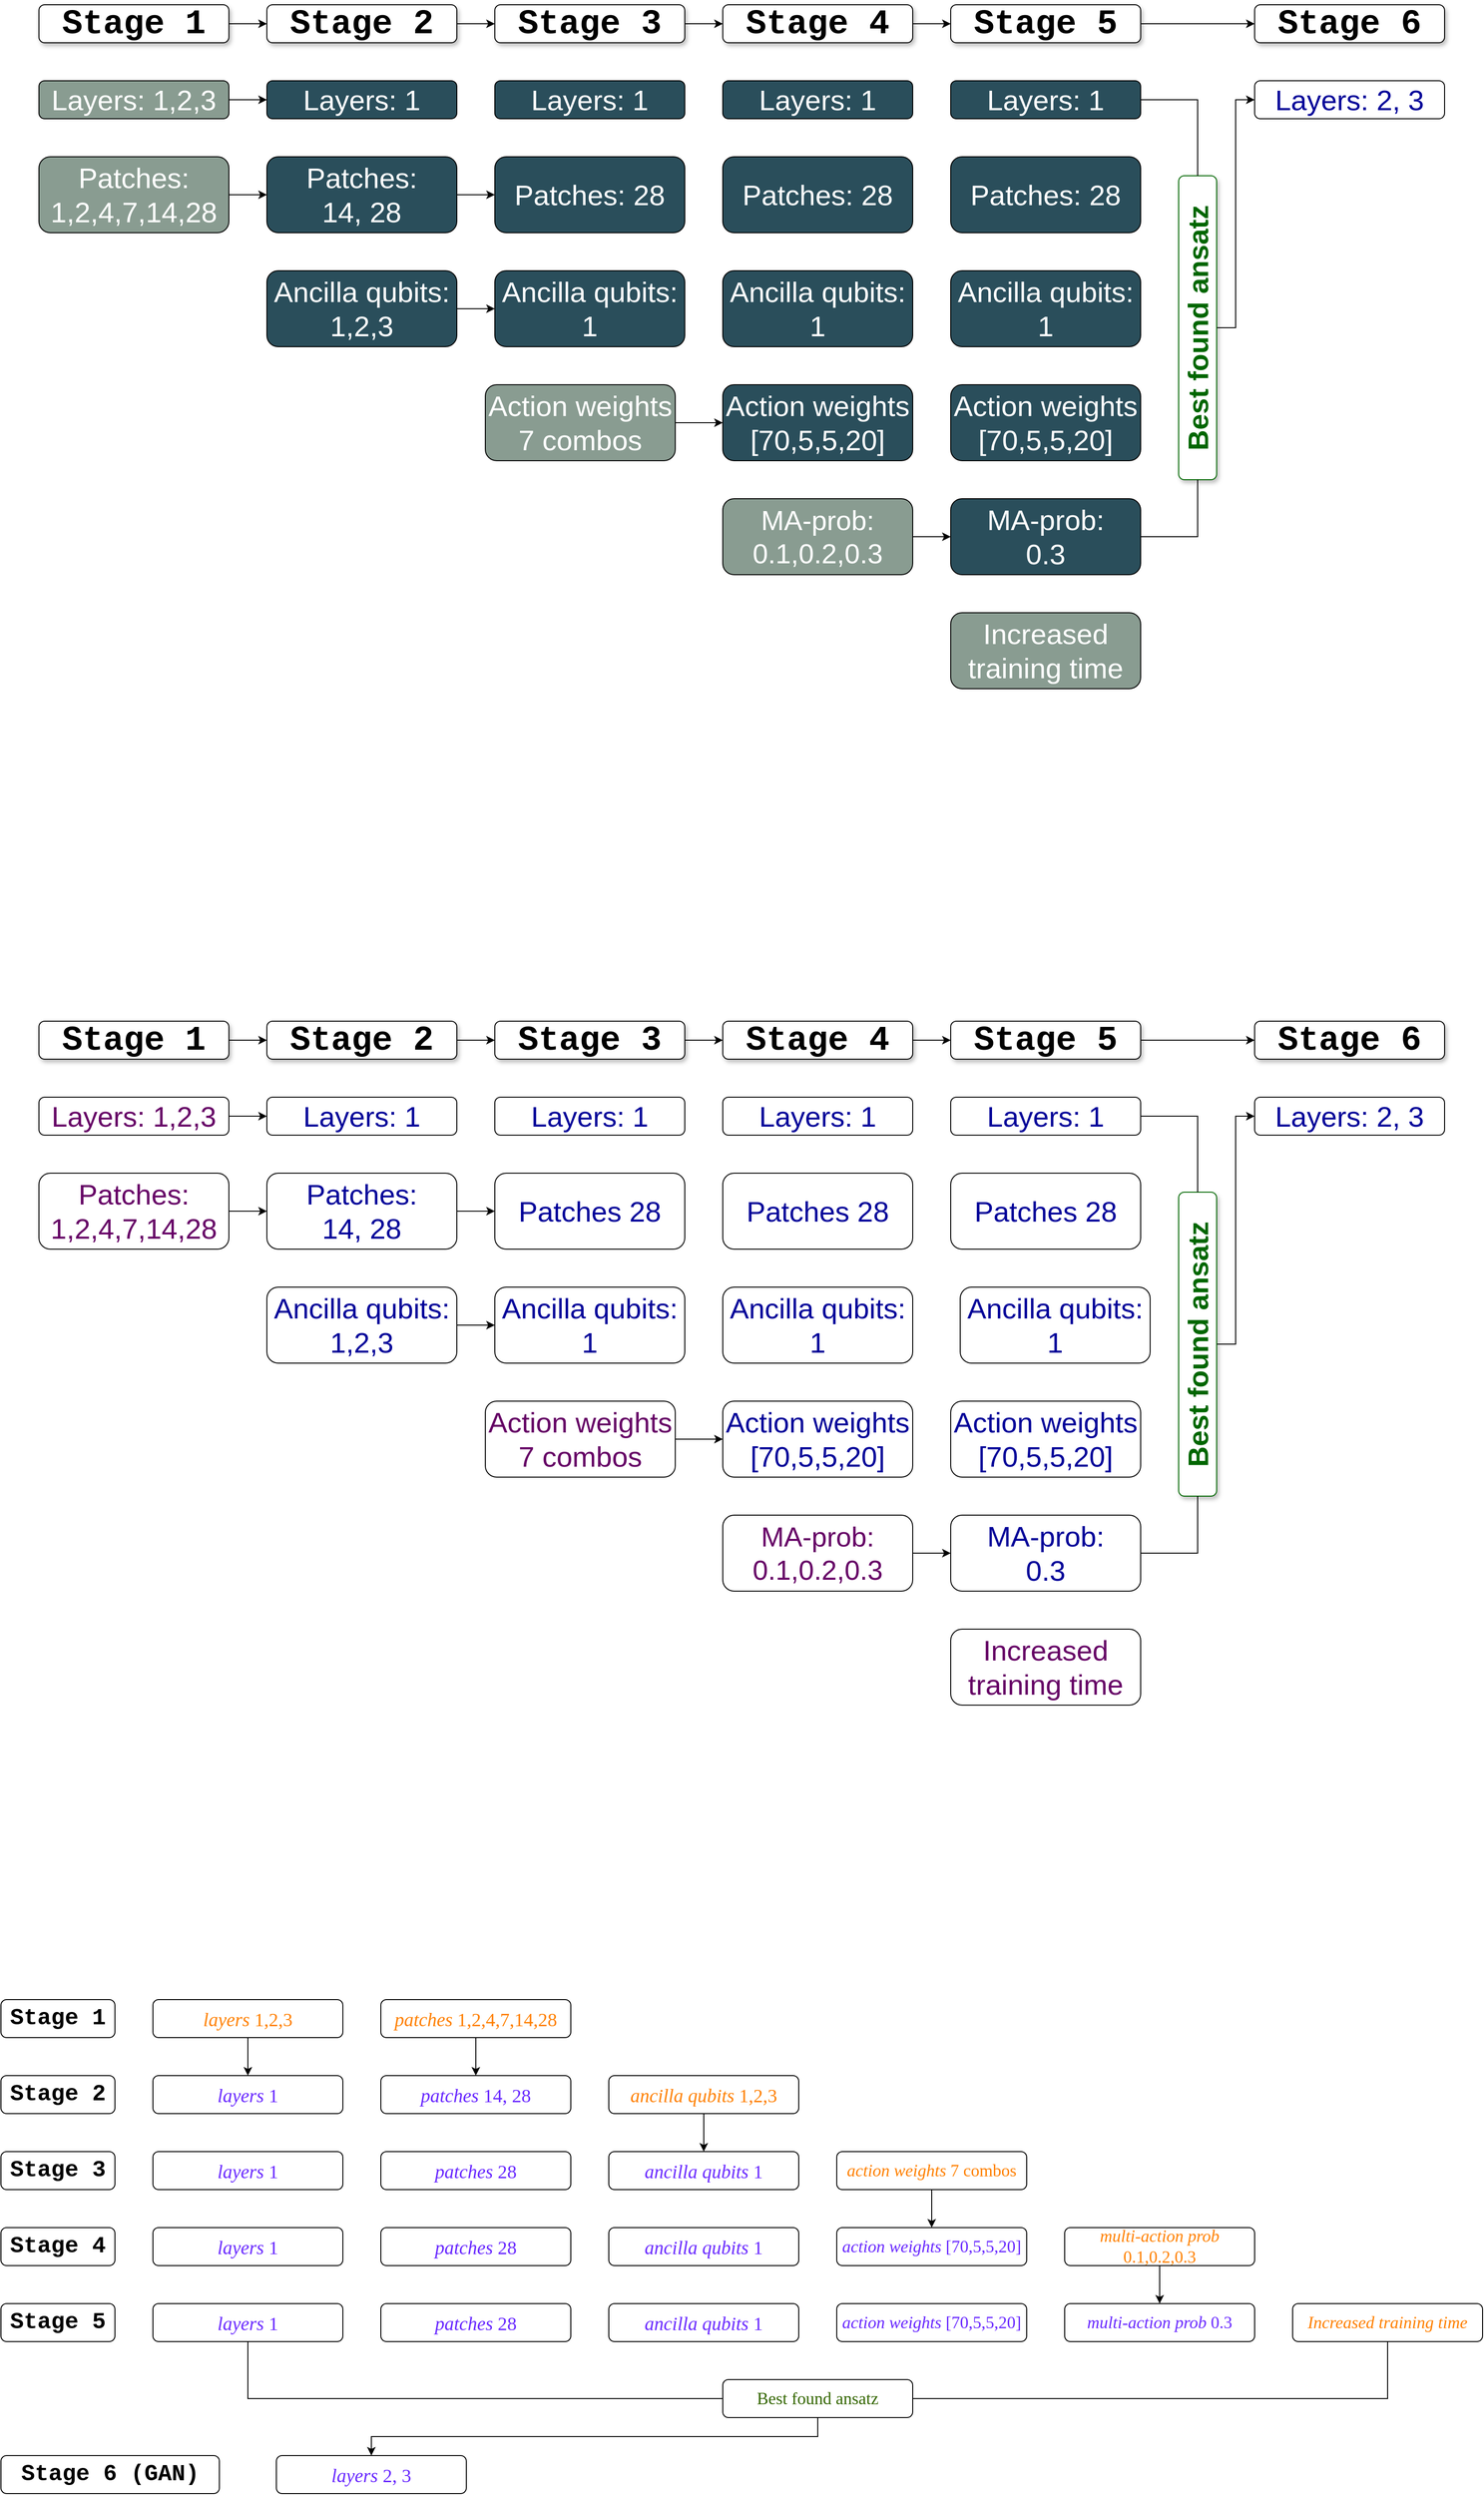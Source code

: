 <mxfile version="24.4.6" type="github">
  <diagram id="C5RBs43oDa-KdzZeNtuy" name="Page-1">
    <mxGraphModel dx="1837" dy="945" grid="1" gridSize="10" guides="1" tooltips="1" connect="1" arrows="1" fold="1" page="1" pageScale="1" pageWidth="827" pageHeight="1169" math="0" shadow="0">
      <root>
        <mxCell id="WIyWlLk6GJQsqaUBKTNV-0" />
        <mxCell id="WIyWlLk6GJQsqaUBKTNV-1" parent="WIyWlLk6GJQsqaUBKTNV-0" />
        <mxCell id="kYZKPBc_Z_518Uw8DQaM-0" style="edgeStyle=orthogonalEdgeStyle;rounded=0;orthogonalLoop=1;jettySize=auto;html=1;exitX=1;exitY=0.5;exitDx=0;exitDy=0;entryX=0;entryY=0.5;entryDx=0;entryDy=0;" edge="1" parent="WIyWlLk6GJQsqaUBKTNV-1" source="HijYN62Fm5v3ZXcLR0Zq-0" target="HijYN62Fm5v3ZXcLR0Zq-121">
          <mxGeometry relative="1" as="geometry" />
        </mxCell>
        <mxCell id="HijYN62Fm5v3ZXcLR0Zq-0" value="&lt;font face=&quot;Courier New&quot; style=&quot;font-size: 36px;&quot;&gt;&lt;b&gt;Stage 1&lt;/b&gt;&lt;/font&gt;" style="rounded=1;whiteSpace=wrap;html=1;shadow=1;strokeColor=default;" parent="WIyWlLk6GJQsqaUBKTNV-1" vertex="1">
          <mxGeometry x="50" y="1120" width="200" height="40" as="geometry" />
        </mxCell>
        <mxCell id="HijYN62Fm5v3ZXcLR0Zq-35" style="edgeStyle=orthogonalEdgeStyle;rounded=0;orthogonalLoop=1;jettySize=auto;html=1;entryX=0;entryY=0.5;entryDx=0;entryDy=0;" parent="WIyWlLk6GJQsqaUBKTNV-1" source="HijYN62Fm5v3ZXcLR0Zq-2" target="HijYN62Fm5v3ZXcLR0Zq-9" edge="1">
          <mxGeometry relative="1" as="geometry" />
        </mxCell>
        <mxCell id="HijYN62Fm5v3ZXcLR0Zq-2" value="&lt;font face=&quot;Helvetica&quot; color=&quot;#660066&quot; style=&quot;font-size: 30px;&quot;&gt;Layers: 1,2,3&lt;/font&gt;" style="rounded=1;whiteSpace=wrap;html=1;strokeColor=#000000;fillColor=none;shadow=0;" parent="WIyWlLk6GJQsqaUBKTNV-1" vertex="1">
          <mxGeometry x="50" y="1200" width="200" height="40" as="geometry" />
        </mxCell>
        <mxCell id="HijYN62Fm5v3ZXcLR0Zq-36" style="edgeStyle=orthogonalEdgeStyle;rounded=0;orthogonalLoop=1;jettySize=auto;html=1;entryX=0;entryY=0.5;entryDx=0;entryDy=0;" parent="WIyWlLk6GJQsqaUBKTNV-1" source="HijYN62Fm5v3ZXcLR0Zq-7" target="HijYN62Fm5v3ZXcLR0Zq-10" edge="1">
          <mxGeometry relative="1" as="geometry" />
        </mxCell>
        <mxCell id="HijYN62Fm5v3ZXcLR0Zq-7" value="&lt;font face=&quot;Helvetica&quot; color=&quot;#660066&quot; style=&quot;font-size: 30px;&quot;&gt;Patches: 1,2,4,7,14,28&lt;/font&gt;" style="rounded=1;whiteSpace=wrap;html=1;strokeColor=#000000;fillColor=none;shadow=0;" parent="WIyWlLk6GJQsqaUBKTNV-1" vertex="1">
          <mxGeometry x="50" y="1280" width="200" height="80" as="geometry" />
        </mxCell>
        <mxCell id="HijYN62Fm5v3ZXcLR0Zq-9" value="&lt;font face=&quot;Helvetica&quot; color=&quot;#000099&quot; style=&quot;font-size: 30px;&quot;&gt;Layers: 1&lt;/font&gt;" style="rounded=1;whiteSpace=wrap;html=1;strokeColor=#000000;fillColor=none;shadow=0;" parent="WIyWlLk6GJQsqaUBKTNV-1" vertex="1">
          <mxGeometry x="290" y="1200" width="200" height="40" as="geometry" />
        </mxCell>
        <mxCell id="HijYN62Fm5v3ZXcLR0Zq-131" style="edgeStyle=orthogonalEdgeStyle;rounded=0;orthogonalLoop=1;jettySize=auto;html=1;entryX=0;entryY=0.5;entryDx=0;entryDy=0;" parent="WIyWlLk6GJQsqaUBKTNV-1" source="HijYN62Fm5v3ZXcLR0Zq-10" target="HijYN62Fm5v3ZXcLR0Zq-128" edge="1">
          <mxGeometry relative="1" as="geometry" />
        </mxCell>
        <mxCell id="HijYN62Fm5v3ZXcLR0Zq-10" value="&lt;font face=&quot;Helvetica&quot; color=&quot;#000099&quot; style=&quot;font-size: 30px;&quot;&gt;Patches:&lt;br&gt;14, 28&lt;/font&gt;" style="rounded=1;whiteSpace=wrap;html=1;strokeColor=#000000;fillColor=none;shadow=0;" parent="WIyWlLk6GJQsqaUBKTNV-1" vertex="1">
          <mxGeometry x="290" y="1280" width="200" height="80" as="geometry" />
        </mxCell>
        <mxCell id="HijYN62Fm5v3ZXcLR0Zq-13" value="&lt;span style=&quot;color: rgb(0, 0, 153); font-size: 30px;&quot;&gt;Layers: 1&lt;/span&gt;" style="rounded=1;whiteSpace=wrap;html=1;strokeColor=#000000;fillColor=none;shadow=0;" parent="WIyWlLk6GJQsqaUBKTNV-1" vertex="1">
          <mxGeometry x="530" y="1200" width="200" height="40" as="geometry" />
        </mxCell>
        <mxCell id="HijYN62Fm5v3ZXcLR0Zq-132" value="" style="edgeStyle=orthogonalEdgeStyle;rounded=0;orthogonalLoop=1;jettySize=auto;html=1;" parent="WIyWlLk6GJQsqaUBKTNV-1" source="HijYN62Fm5v3ZXcLR0Zq-23" target="HijYN62Fm5v3ZXcLR0Zq-25" edge="1">
          <mxGeometry relative="1" as="geometry" />
        </mxCell>
        <mxCell id="HijYN62Fm5v3ZXcLR0Zq-23" value="&lt;font face=&quot;Helvetica&quot; color=&quot;#000099&quot; style=&quot;font-size: 30px;&quot;&gt;Ancilla&amp;nbsp;qubits: 1,2,3&lt;/font&gt;" style="rounded=1;whiteSpace=wrap;html=1;strokeColor=#000000;fillColor=none;shadow=0;" parent="WIyWlLk6GJQsqaUBKTNV-1" vertex="1">
          <mxGeometry x="290" y="1400" width="200" height="80" as="geometry" />
        </mxCell>
        <mxCell id="HijYN62Fm5v3ZXcLR0Zq-25" value="&lt;span style=&quot;color: rgb(0, 0, 153); font-size: 30px;&quot;&gt;Ancilla&lt;/span&gt;&lt;span style=&quot;color: rgb(0, 0, 153); font-size: 30px;&quot;&gt;&amp;nbsp;&lt;/span&gt;&lt;span style=&quot;color: rgb(0, 0, 153); font-size: 30px;&quot;&gt;qubits:&lt;br&gt;&lt;/span&gt;&lt;span style=&quot;color: rgb(0, 0, 153); font-size: 30px;&quot;&gt;1&lt;/span&gt;" style="rounded=1;whiteSpace=wrap;html=1;strokeColor=#000000;fillColor=none;shadow=0;" parent="WIyWlLk6GJQsqaUBKTNV-1" vertex="1">
          <mxGeometry x="530" y="1400" width="200" height="80" as="geometry" />
        </mxCell>
        <mxCell id="HijYN62Fm5v3ZXcLR0Zq-39" style="edgeStyle=orthogonalEdgeStyle;rounded=0;orthogonalLoop=1;jettySize=auto;html=1;exitX=1;exitY=0.5;exitDx=0;exitDy=0;entryX=0;entryY=0.5;entryDx=0;entryDy=0;" parent="WIyWlLk6GJQsqaUBKTNV-1" source="HijYN62Fm5v3ZXcLR0Zq-28" target="HijYN62Fm5v3ZXcLR0Zq-29" edge="1">
          <mxGeometry relative="1" as="geometry" />
        </mxCell>
        <mxCell id="HijYN62Fm5v3ZXcLR0Zq-28" value="&lt;font color=&quot;#660066&quot; style=&quot;font-size: 30px;&quot;&gt;Action weights 7 combos&lt;/font&gt;" style="rounded=1;whiteSpace=wrap;html=1;strokeColor=#000000;fillColor=none;shadow=0;" parent="WIyWlLk6GJQsqaUBKTNV-1" vertex="1">
          <mxGeometry x="520" y="1520" width="200" height="80" as="geometry" />
        </mxCell>
        <mxCell id="HijYN62Fm5v3ZXcLR0Zq-29" value="&lt;font color=&quot;#000099&quot; style=&quot;font-size: 30px;&quot;&gt;Action weights [70,5,5,20&lt;span style=&quot;background-color: initial;&quot;&gt;]&lt;/span&gt;&lt;/font&gt;" style="rounded=1;whiteSpace=wrap;html=1;strokeColor=#000000;fillColor=none;shadow=0;" parent="WIyWlLk6GJQsqaUBKTNV-1" vertex="1">
          <mxGeometry x="770" y="1520" width="200" height="80" as="geometry" />
        </mxCell>
        <mxCell id="HijYN62Fm5v3ZXcLR0Zq-137" style="edgeStyle=orthogonalEdgeStyle;rounded=0;orthogonalLoop=1;jettySize=auto;html=1;entryX=0;entryY=0.5;entryDx=0;entryDy=0;" parent="WIyWlLk6GJQsqaUBKTNV-1" source="HijYN62Fm5v3ZXcLR0Zq-31" target="HijYN62Fm5v3ZXcLR0Zq-33" edge="1">
          <mxGeometry relative="1" as="geometry" />
        </mxCell>
        <mxCell id="HijYN62Fm5v3ZXcLR0Zq-31" value="&lt;font face=&quot;Helvetica&quot; color=&quot;#660066&quot; style=&quot;font-size: 29px;&quot;&gt;MA-prob:&lt;/font&gt;&lt;div&gt;&lt;font color=&quot;#660066&quot; style=&quot;font-size: 29px;&quot;&gt;0.1,0.2,0.3&lt;/font&gt;&lt;/div&gt;" style="rounded=1;whiteSpace=wrap;html=1;strokeColor=#000000;fillColor=none;shadow=0;" parent="WIyWlLk6GJQsqaUBKTNV-1" vertex="1">
          <mxGeometry x="770" y="1640" width="200" height="80" as="geometry" />
        </mxCell>
        <mxCell id="HijYN62Fm5v3ZXcLR0Zq-33" value="&lt;font color=&quot;#000099&quot;&gt;&lt;span style=&quot;font-size: 30px;&quot;&gt;MA-prob:&lt;br&gt;0.3&lt;/span&gt;&lt;/font&gt;" style="rounded=1;whiteSpace=wrap;html=1;strokeColor=#000000;fillColor=none;shadow=0;" parent="WIyWlLk6GJQsqaUBKTNV-1" vertex="1">
          <mxGeometry x="1010" y="1640" width="200" height="80" as="geometry" />
        </mxCell>
        <mxCell id="HijYN62Fm5v3ZXcLR0Zq-34" value="&lt;font face=&quot;Helvetica&quot; color=&quot;#660066&quot; style=&quot;font-size: 30px;&quot;&gt;Increased training time&lt;/font&gt;" style="rounded=1;whiteSpace=wrap;html=1;strokeColor=#000000;fillColor=none;shadow=0;" parent="WIyWlLk6GJQsqaUBKTNV-1" vertex="1">
          <mxGeometry x="1010" y="1760" width="200" height="80" as="geometry" />
        </mxCell>
        <mxCell id="HijYN62Fm5v3ZXcLR0Zq-47" style="edgeStyle=orthogonalEdgeStyle;rounded=0;orthogonalLoop=1;jettySize=auto;html=1;entryX=0;entryY=0.5;entryDx=0;entryDy=0;" parent="WIyWlLk6GJQsqaUBKTNV-1" source="HijYN62Fm5v3ZXcLR0Zq-42" target="HijYN62Fm5v3ZXcLR0Zq-48" edge="1">
          <mxGeometry relative="1" as="geometry">
            <mxPoint x="1350" y="1310" as="targetPoint" />
          </mxGeometry>
        </mxCell>
        <mxCell id="HijYN62Fm5v3ZXcLR0Zq-42" value="&lt;font face=&quot;Helvetica&quot; color=&quot;#006600&quot; style=&quot;font-size: 30px;&quot;&gt;&lt;b style=&quot;&quot;&gt;Best found ansatz&lt;/b&gt;&lt;/font&gt;" style="rounded=1;whiteSpace=wrap;html=1;rotation=-90;shadow=1;strokeColor=#006600;" parent="WIyWlLk6GJQsqaUBKTNV-1" vertex="1">
          <mxGeometry x="1110" y="1440" width="320" height="40" as="geometry" />
        </mxCell>
        <mxCell id="HijYN62Fm5v3ZXcLR0Zq-45" value="" style="endArrow=none;html=1;rounded=0;exitX=1;exitY=0.5;exitDx=0;exitDy=0;entryX=1;entryY=0.5;entryDx=0;entryDy=0;" parent="WIyWlLk6GJQsqaUBKTNV-1" target="HijYN62Fm5v3ZXcLR0Zq-42" edge="1">
          <mxGeometry width="50" height="50" relative="1" as="geometry">
            <mxPoint x="1210" y="1220" as="sourcePoint" />
            <mxPoint x="1430" y="1350" as="targetPoint" />
            <Array as="points">
              <mxPoint x="1270" y="1220" />
            </Array>
          </mxGeometry>
        </mxCell>
        <mxCell id="HijYN62Fm5v3ZXcLR0Zq-46" value="" style="endArrow=none;html=1;rounded=0;exitX=1;exitY=0.5;exitDx=0;exitDy=0;entryX=0;entryY=0.5;entryDx=0;entryDy=0;" parent="WIyWlLk6GJQsqaUBKTNV-1" source="HijYN62Fm5v3ZXcLR0Zq-33" target="HijYN62Fm5v3ZXcLR0Zq-42" edge="1">
          <mxGeometry width="50" height="50" relative="1" as="geometry">
            <mxPoint x="1380" y="1440" as="sourcePoint" />
            <mxPoint x="1430" y="1390" as="targetPoint" />
            <Array as="points">
              <mxPoint x="1270" y="1680" />
            </Array>
          </mxGeometry>
        </mxCell>
        <mxCell id="HijYN62Fm5v3ZXcLR0Zq-48" value="&lt;span style=&quot;color: rgb(0, 0, 153); font-size: 30px;&quot;&gt;Layers: 2, 3&lt;/span&gt;" style="rounded=1;whiteSpace=wrap;html=1;strokeColor=#000000;fillColor=none;" parent="WIyWlLk6GJQsqaUBKTNV-1" vertex="1">
          <mxGeometry x="1330" y="1200" width="200" height="40" as="geometry" />
        </mxCell>
        <mxCell id="HijYN62Fm5v3ZXcLR0Zq-49" value="&lt;font style=&quot;font-size: 24px;&quot; face=&quot;Courier New&quot;&gt;&lt;b&gt;Stage 1&lt;/b&gt;&lt;/font&gt;" style="rounded=1;whiteSpace=wrap;html=1;" parent="WIyWlLk6GJQsqaUBKTNV-1" vertex="1">
          <mxGeometry x="10" y="2150" width="120" height="40" as="geometry" />
        </mxCell>
        <mxCell id="HijYN62Fm5v3ZXcLR0Zq-111" style="edgeStyle=orthogonalEdgeStyle;rounded=0;orthogonalLoop=1;jettySize=auto;html=1;exitX=0.5;exitY=1;exitDx=0;exitDy=0;entryX=0.5;entryY=0;entryDx=0;entryDy=0;" parent="WIyWlLk6GJQsqaUBKTNV-1" source="HijYN62Fm5v3ZXcLR0Zq-52" target="HijYN62Fm5v3ZXcLR0Zq-91" edge="1">
          <mxGeometry relative="1" as="geometry" />
        </mxCell>
        <mxCell id="HijYN62Fm5v3ZXcLR0Zq-52" value="&lt;font face=&quot;Georgia&quot; color=&quot;#ff8000&quot; style=&quot;font-size: 20px;&quot;&gt;&lt;i style=&quot;&quot;&gt;layers&lt;/i&gt; 1,2,3&lt;/font&gt;" style="rounded=1;whiteSpace=wrap;html=1;strokeColor=#000000;fillColor=none;" parent="WIyWlLk6GJQsqaUBKTNV-1" vertex="1">
          <mxGeometry x="170" y="2150" width="200" height="40" as="geometry" />
        </mxCell>
        <mxCell id="HijYN62Fm5v3ZXcLR0Zq-112" style="edgeStyle=orthogonalEdgeStyle;rounded=0;orthogonalLoop=1;jettySize=auto;html=1;exitX=0.5;exitY=1;exitDx=0;exitDy=0;entryX=0.5;entryY=0;entryDx=0;entryDy=0;" parent="WIyWlLk6GJQsqaUBKTNV-1" source="HijYN62Fm5v3ZXcLR0Zq-54" target="HijYN62Fm5v3ZXcLR0Zq-92" edge="1">
          <mxGeometry relative="1" as="geometry" />
        </mxCell>
        <mxCell id="HijYN62Fm5v3ZXcLR0Zq-54" value="&lt;font face=&quot;Georgia&quot; color=&quot;#ff8000&quot;&gt;&lt;span style=&quot;font-size: 20px;&quot;&gt;&lt;i&gt;patches &lt;/i&gt;1,2,4,7,14,28&lt;/span&gt;&lt;/font&gt;" style="rounded=1;whiteSpace=wrap;html=1;strokeColor=#000000;fillColor=none;" parent="WIyWlLk6GJQsqaUBKTNV-1" vertex="1">
          <mxGeometry x="410" y="2150" width="200" height="40" as="geometry" />
        </mxCell>
        <mxCell id="HijYN62Fm5v3ZXcLR0Zq-86" value="&lt;font style=&quot;font-size: 24px;&quot; face=&quot;Courier New&quot;&gt;&lt;b&gt;Stage 2&lt;/b&gt;&lt;/font&gt;" style="rounded=1;whiteSpace=wrap;html=1;" parent="WIyWlLk6GJQsqaUBKTNV-1" vertex="1">
          <mxGeometry x="10" y="2230" width="120" height="40" as="geometry" />
        </mxCell>
        <mxCell id="HijYN62Fm5v3ZXcLR0Zq-87" value="&lt;font style=&quot;font-size: 24px;&quot; face=&quot;Courier New&quot;&gt;&lt;b&gt;Stage 3&lt;/b&gt;&lt;/font&gt;" style="rounded=1;whiteSpace=wrap;html=1;" parent="WIyWlLk6GJQsqaUBKTNV-1" vertex="1">
          <mxGeometry x="10" y="2310" width="120" height="40" as="geometry" />
        </mxCell>
        <mxCell id="HijYN62Fm5v3ZXcLR0Zq-88" value="&lt;font style=&quot;font-size: 24px;&quot; face=&quot;Courier New&quot;&gt;&lt;b&gt;Stage 4&lt;/b&gt;&lt;/font&gt;" style="rounded=1;whiteSpace=wrap;html=1;" parent="WIyWlLk6GJQsqaUBKTNV-1" vertex="1">
          <mxGeometry x="10" y="2390" width="120" height="40" as="geometry" />
        </mxCell>
        <mxCell id="HijYN62Fm5v3ZXcLR0Zq-89" value="&lt;font style=&quot;font-size: 24px;&quot; face=&quot;Courier New&quot;&gt;&lt;b&gt;Stage 5&lt;/b&gt;&lt;/font&gt;" style="rounded=1;whiteSpace=wrap;html=1;" parent="WIyWlLk6GJQsqaUBKTNV-1" vertex="1">
          <mxGeometry x="10" y="2470" width="120" height="40" as="geometry" />
        </mxCell>
        <mxCell id="HijYN62Fm5v3ZXcLR0Zq-91" value="&lt;font color=&quot;#6929ff&quot; face=&quot;Georgia&quot; style=&quot;font-size: 20px;&quot;&gt;&lt;i style=&quot;&quot;&gt;layers&lt;/i&gt; 1&lt;/font&gt;" style="rounded=1;whiteSpace=wrap;html=1;strokeColor=#000000;fillColor=none;" parent="WIyWlLk6GJQsqaUBKTNV-1" vertex="1">
          <mxGeometry x="170" y="2230" width="200" height="40" as="geometry" />
        </mxCell>
        <mxCell id="HijYN62Fm5v3ZXcLR0Zq-92" value="&lt;i style=&quot;color: rgb(105, 41, 255); font-family: Georgia; font-size: 20px;&quot;&gt;patches&lt;/i&gt;&lt;span style=&quot;color: rgb(105, 41, 255); font-family: Georgia; font-size: 20px;&quot;&gt;&amp;nbsp;14, 28&lt;/span&gt;" style="rounded=1;whiteSpace=wrap;html=1;strokeColor=#000000;fillColor=none;" parent="WIyWlLk6GJQsqaUBKTNV-1" vertex="1">
          <mxGeometry x="410" y="2230" width="200" height="40" as="geometry" />
        </mxCell>
        <mxCell id="HijYN62Fm5v3ZXcLR0Zq-113" style="edgeStyle=orthogonalEdgeStyle;rounded=0;orthogonalLoop=1;jettySize=auto;html=1;exitX=0.5;exitY=1;exitDx=0;exitDy=0;entryX=0.5;entryY=0;entryDx=0;entryDy=0;" parent="WIyWlLk6GJQsqaUBKTNV-1" source="HijYN62Fm5v3ZXcLR0Zq-93" target="HijYN62Fm5v3ZXcLR0Zq-96" edge="1">
          <mxGeometry relative="1" as="geometry" />
        </mxCell>
        <mxCell id="HijYN62Fm5v3ZXcLR0Zq-93" value="&lt;font face=&quot;Georgia&quot; color=&quot;#ff8000&quot; style=&quot;font-size: 20px;&quot;&gt;&lt;i style=&quot;&quot;&gt;ancilla&lt;/i&gt;&amp;nbsp;&lt;i&gt;qubits&lt;/i&gt; 1,2,3&lt;/font&gt;" style="rounded=1;whiteSpace=wrap;html=1;strokeColor=#000000;fillColor=none;" parent="WIyWlLk6GJQsqaUBKTNV-1" vertex="1">
          <mxGeometry x="650" y="2230" width="200" height="40" as="geometry" />
        </mxCell>
        <mxCell id="HijYN62Fm5v3ZXcLR0Zq-94" value="&lt;font color=&quot;#6929ff&quot; face=&quot;Georgia&quot; style=&quot;font-size: 20px;&quot;&gt;&lt;i style=&quot;&quot;&gt;layers&lt;/i&gt; 1&lt;/font&gt;" style="rounded=1;whiteSpace=wrap;html=1;strokeColor=#000000;fillColor=none;" parent="WIyWlLk6GJQsqaUBKTNV-1" vertex="1">
          <mxGeometry x="170" y="2310" width="200" height="40" as="geometry" />
        </mxCell>
        <mxCell id="HijYN62Fm5v3ZXcLR0Zq-95" value="&lt;i style=&quot;color: rgb(105, 41, 255); font-family: Georgia; font-size: 20px;&quot;&gt;patches&lt;/i&gt;&lt;span style=&quot;color: rgb(105, 41, 255); font-family: Georgia; font-size: 20px;&quot;&gt;&amp;nbsp;28&lt;/span&gt;" style="rounded=1;whiteSpace=wrap;html=1;strokeColor=#000000;fillColor=none;" parent="WIyWlLk6GJQsqaUBKTNV-1" vertex="1">
          <mxGeometry x="410" y="2310" width="200" height="40" as="geometry" />
        </mxCell>
        <mxCell id="HijYN62Fm5v3ZXcLR0Zq-96" value="&lt;font color=&quot;#6929ff&quot; face=&quot;Georgia&quot; style=&quot;font-size: 20px;&quot;&gt;&lt;i style=&quot;&quot;&gt;ancilla qubits&lt;/i&gt; 1&lt;/font&gt;" style="rounded=1;whiteSpace=wrap;html=1;strokeColor=#000000;fillColor=none;" parent="WIyWlLk6GJQsqaUBKTNV-1" vertex="1">
          <mxGeometry x="650" y="2310" width="200" height="40" as="geometry" />
        </mxCell>
        <mxCell id="HijYN62Fm5v3ZXcLR0Zq-114" style="edgeStyle=orthogonalEdgeStyle;rounded=0;orthogonalLoop=1;jettySize=auto;html=1;exitX=0.5;exitY=1;exitDx=0;exitDy=0;entryX=0.5;entryY=0;entryDx=0;entryDy=0;" parent="WIyWlLk6GJQsqaUBKTNV-1" source="HijYN62Fm5v3ZXcLR0Zq-97" target="HijYN62Fm5v3ZXcLR0Zq-101" edge="1">
          <mxGeometry relative="1" as="geometry" />
        </mxCell>
        <mxCell id="HijYN62Fm5v3ZXcLR0Zq-97" value="&lt;font face=&quot;Georgia&quot; color=&quot;#ff8000&quot; style=&quot;font-size: 18px;&quot;&gt;&lt;i style=&quot;&quot;&gt;action weights &lt;/i&gt;7 combos&lt;/font&gt;" style="rounded=1;whiteSpace=wrap;html=1;strokeColor=#000000;fillColor=none;" parent="WIyWlLk6GJQsqaUBKTNV-1" vertex="1">
          <mxGeometry x="890" y="2310" width="200" height="40" as="geometry" />
        </mxCell>
        <mxCell id="HijYN62Fm5v3ZXcLR0Zq-98" value="&lt;font color=&quot;#6929ff&quot; face=&quot;Georgia&quot; style=&quot;font-size: 20px;&quot;&gt;&lt;i style=&quot;&quot;&gt;layers&lt;/i&gt; 1&lt;/font&gt;" style="rounded=1;whiteSpace=wrap;html=1;strokeColor=#000000;fillColor=none;" parent="WIyWlLk6GJQsqaUBKTNV-1" vertex="1">
          <mxGeometry x="170" y="2390" width="200" height="40" as="geometry" />
        </mxCell>
        <mxCell id="HijYN62Fm5v3ZXcLR0Zq-99" value="&lt;i style=&quot;color: rgb(105, 41, 255); font-family: Georgia; font-size: 20px;&quot;&gt;patches&lt;/i&gt;&lt;span style=&quot;color: rgb(105, 41, 255); font-family: Georgia; font-size: 20px;&quot;&gt;&amp;nbsp;28&lt;/span&gt;" style="rounded=1;whiteSpace=wrap;html=1;strokeColor=#000000;fillColor=none;" parent="WIyWlLk6GJQsqaUBKTNV-1" vertex="1">
          <mxGeometry x="410" y="2390" width="200" height="40" as="geometry" />
        </mxCell>
        <mxCell id="HijYN62Fm5v3ZXcLR0Zq-100" value="&lt;font color=&quot;#6929ff&quot; face=&quot;Georgia&quot; style=&quot;font-size: 20px;&quot;&gt;&lt;i style=&quot;&quot;&gt;ancilla qubits&lt;/i&gt; 1&lt;/font&gt;" style="rounded=1;whiteSpace=wrap;html=1;strokeColor=#000000;fillColor=none;" parent="WIyWlLk6GJQsqaUBKTNV-1" vertex="1">
          <mxGeometry x="650" y="2390" width="200" height="40" as="geometry" />
        </mxCell>
        <mxCell id="HijYN62Fm5v3ZXcLR0Zq-101" value="&lt;font style=&quot;font-size: 18px;&quot;&gt;&lt;font face=&quot;Georgia&quot; color=&quot;#6929ff&quot;&gt;&lt;i style=&quot;&quot;&gt;action weights &lt;/i&gt;[70,5,5,20&lt;/font&gt;&lt;span style=&quot;color: rgb(105, 41, 255); font-family: Georgia; background-color: initial;&quot;&gt;]&lt;/span&gt;&lt;/font&gt;" style="rounded=1;whiteSpace=wrap;html=1;strokeColor=#000000;fillColor=none;" parent="WIyWlLk6GJQsqaUBKTNV-1" vertex="1">
          <mxGeometry x="890" y="2390" width="200" height="40" as="geometry" />
        </mxCell>
        <mxCell id="HijYN62Fm5v3ZXcLR0Zq-115" style="edgeStyle=orthogonalEdgeStyle;rounded=0;orthogonalLoop=1;jettySize=auto;html=1;exitX=0.5;exitY=1;exitDx=0;exitDy=0;entryX=0.5;entryY=0;entryDx=0;entryDy=0;" parent="WIyWlLk6GJQsqaUBKTNV-1" source="HijYN62Fm5v3ZXcLR0Zq-102" target="HijYN62Fm5v3ZXcLR0Zq-107" edge="1">
          <mxGeometry relative="1" as="geometry" />
        </mxCell>
        <mxCell id="HijYN62Fm5v3ZXcLR0Zq-102" value="&lt;font face=&quot;Georgia&quot; color=&quot;#ff8000&quot;&gt;&lt;span style=&quot;font-size: 18px;&quot;&gt;&lt;i&gt;multi-action prob &lt;/i&gt;0.1,0.2,0.3&lt;/span&gt;&lt;/font&gt;" style="rounded=1;whiteSpace=wrap;html=1;strokeColor=#000000;fillColor=none;" parent="WIyWlLk6GJQsqaUBKTNV-1" vertex="1">
          <mxGeometry x="1130" y="2390" width="200" height="40" as="geometry" />
        </mxCell>
        <mxCell id="HijYN62Fm5v3ZXcLR0Zq-103" value="&lt;font color=&quot;#6929ff&quot; face=&quot;Georgia&quot; style=&quot;font-size: 20px;&quot;&gt;&lt;i style=&quot;&quot;&gt;layers&lt;/i&gt; 1&lt;/font&gt;" style="rounded=1;whiteSpace=wrap;html=1;strokeColor=#000000;fillColor=none;" parent="WIyWlLk6GJQsqaUBKTNV-1" vertex="1">
          <mxGeometry x="170" y="2470" width="200" height="40" as="geometry" />
        </mxCell>
        <mxCell id="HijYN62Fm5v3ZXcLR0Zq-104" value="&lt;i style=&quot;color: rgb(105, 41, 255); font-family: Georgia; font-size: 20px;&quot;&gt;patches&lt;/i&gt;&lt;span style=&quot;color: rgb(105, 41, 255); font-family: Georgia; font-size: 20px;&quot;&gt;&amp;nbsp;28&lt;/span&gt;" style="rounded=1;whiteSpace=wrap;html=1;strokeColor=#000000;fillColor=none;" parent="WIyWlLk6GJQsqaUBKTNV-1" vertex="1">
          <mxGeometry x="410" y="2470" width="200" height="40" as="geometry" />
        </mxCell>
        <mxCell id="HijYN62Fm5v3ZXcLR0Zq-105" value="&lt;font color=&quot;#6929ff&quot; face=&quot;Georgia&quot; style=&quot;font-size: 20px;&quot;&gt;&lt;i style=&quot;&quot;&gt;ancilla qubits&lt;/i&gt; 1&lt;/font&gt;" style="rounded=1;whiteSpace=wrap;html=1;strokeColor=#000000;fillColor=none;" parent="WIyWlLk6GJQsqaUBKTNV-1" vertex="1">
          <mxGeometry x="650" y="2470" width="200" height="40" as="geometry" />
        </mxCell>
        <mxCell id="HijYN62Fm5v3ZXcLR0Zq-106" value="&lt;font style=&quot;font-size: 18px;&quot;&gt;&lt;font face=&quot;Georgia&quot; color=&quot;#6929ff&quot;&gt;&lt;i style=&quot;&quot;&gt;action weights &lt;/i&gt;[70,5,5,20&lt;/font&gt;&lt;span style=&quot;color: rgb(105, 41, 255); font-family: Georgia; background-color: initial;&quot;&gt;]&lt;/span&gt;&lt;/font&gt;" style="rounded=1;whiteSpace=wrap;html=1;strokeColor=#000000;fillColor=none;" parent="WIyWlLk6GJQsqaUBKTNV-1" vertex="1">
          <mxGeometry x="890" y="2470" width="200" height="40" as="geometry" />
        </mxCell>
        <mxCell id="HijYN62Fm5v3ZXcLR0Zq-107" value="&lt;font face=&quot;Georgia&quot; color=&quot;#6929ff&quot;&gt;&lt;span style=&quot;font-size: 18px;&quot;&gt;&lt;i&gt;multi-action prob &lt;/i&gt;0.3&lt;/span&gt;&lt;/font&gt;" style="rounded=1;whiteSpace=wrap;html=1;strokeColor=#000000;fillColor=none;" parent="WIyWlLk6GJQsqaUBKTNV-1" vertex="1">
          <mxGeometry x="1130" y="2470" width="200" height="40" as="geometry" />
        </mxCell>
        <mxCell id="HijYN62Fm5v3ZXcLR0Zq-108" value="&lt;font face=&quot;Georgia&quot; color=&quot;#ff8000&quot;&gt;&lt;span style=&quot;font-size: 18px;&quot;&gt;&lt;i&gt;Increased training time&lt;/i&gt;&lt;/span&gt;&lt;/font&gt;" style="rounded=1;whiteSpace=wrap;html=1;strokeColor=#000000;fillColor=none;" parent="WIyWlLk6GJQsqaUBKTNV-1" vertex="1">
          <mxGeometry x="1370" y="2470" width="200" height="40" as="geometry" />
        </mxCell>
        <mxCell id="HijYN62Fm5v3ZXcLR0Zq-119" style="edgeStyle=orthogonalEdgeStyle;rounded=0;orthogonalLoop=1;jettySize=auto;html=1;exitX=0.5;exitY=1;exitDx=0;exitDy=0;entryX=0.5;entryY=0;entryDx=0;entryDy=0;" parent="WIyWlLk6GJQsqaUBKTNV-1" source="HijYN62Fm5v3ZXcLR0Zq-109" target="HijYN62Fm5v3ZXcLR0Zq-110" edge="1">
          <mxGeometry relative="1" as="geometry" />
        </mxCell>
        <mxCell id="HijYN62Fm5v3ZXcLR0Zq-109" value="&lt;font color=&quot;#336600&quot; style=&quot;font-size: 18px;&quot; face=&quot;Georgia&quot;&gt;Best found ansatz&lt;/font&gt;" style="rounded=1;whiteSpace=wrap;html=1;rotation=0;" parent="WIyWlLk6GJQsqaUBKTNV-1" vertex="1">
          <mxGeometry x="770" y="2550" width="200" height="40" as="geometry" />
        </mxCell>
        <mxCell id="HijYN62Fm5v3ZXcLR0Zq-110" value="&lt;font color=&quot;#6929ff&quot; face=&quot;Georgia&quot; style=&quot;font-size: 20px;&quot;&gt;&lt;i style=&quot;&quot;&gt;layers&lt;/i&gt;&amp;nbsp;2, 3&lt;/font&gt;" style="rounded=1;whiteSpace=wrap;html=1;strokeColor=#000000;fillColor=none;" parent="WIyWlLk6GJQsqaUBKTNV-1" vertex="1">
          <mxGeometry x="300" y="2630" width="200" height="40" as="geometry" />
        </mxCell>
        <mxCell id="HijYN62Fm5v3ZXcLR0Zq-116" value="" style="endArrow=none;html=1;rounded=0;exitX=0.5;exitY=1;exitDx=0;exitDy=0;entryX=0;entryY=0.5;entryDx=0;entryDy=0;" parent="WIyWlLk6GJQsqaUBKTNV-1" source="HijYN62Fm5v3ZXcLR0Zq-103" target="HijYN62Fm5v3ZXcLR0Zq-109" edge="1">
          <mxGeometry width="50" height="50" relative="1" as="geometry">
            <mxPoint x="940" y="2480" as="sourcePoint" />
            <mxPoint x="990" y="2430" as="targetPoint" />
            <Array as="points">
              <mxPoint x="270" y="2570" />
            </Array>
          </mxGeometry>
        </mxCell>
        <mxCell id="HijYN62Fm5v3ZXcLR0Zq-118" value="" style="endArrow=none;html=1;rounded=0;exitX=1;exitY=0.5;exitDx=0;exitDy=0;entryX=0.5;entryY=1;entryDx=0;entryDy=0;" parent="WIyWlLk6GJQsqaUBKTNV-1" source="HijYN62Fm5v3ZXcLR0Zq-109" target="HijYN62Fm5v3ZXcLR0Zq-108" edge="1">
          <mxGeometry width="50" height="50" relative="1" as="geometry">
            <mxPoint x="940" y="2480" as="sourcePoint" />
            <mxPoint x="990" y="2430" as="targetPoint" />
            <Array as="points">
              <mxPoint x="1470" y="2570" />
            </Array>
          </mxGeometry>
        </mxCell>
        <mxCell id="HijYN62Fm5v3ZXcLR0Zq-120" value="&lt;font face=&quot;Courier New&quot; style=&quot;font-size: 24px;&quot;&gt;&lt;b&gt;Stage 6 (GAN)&lt;/b&gt;&lt;/font&gt;" style="rounded=1;whiteSpace=wrap;html=1;" parent="WIyWlLk6GJQsqaUBKTNV-1" vertex="1">
          <mxGeometry x="10" y="2630" width="230" height="40" as="geometry" />
        </mxCell>
        <mxCell id="kYZKPBc_Z_518Uw8DQaM-1" style="edgeStyle=orthogonalEdgeStyle;rounded=0;orthogonalLoop=1;jettySize=auto;html=1;exitX=1;exitY=0.5;exitDx=0;exitDy=0;entryX=0;entryY=0.5;entryDx=0;entryDy=0;" edge="1" parent="WIyWlLk6GJQsqaUBKTNV-1" source="HijYN62Fm5v3ZXcLR0Zq-121" target="HijYN62Fm5v3ZXcLR0Zq-122">
          <mxGeometry relative="1" as="geometry" />
        </mxCell>
        <mxCell id="HijYN62Fm5v3ZXcLR0Zq-121" value="&lt;font style=&quot;font-size: 36px;&quot; face=&quot;Courier New&quot;&gt;&lt;b style=&quot;&quot;&gt;Stage 2&lt;/b&gt;&lt;/font&gt;" style="rounded=1;whiteSpace=wrap;html=1;shadow=1;strokeColor=default;" parent="WIyWlLk6GJQsqaUBKTNV-1" vertex="1">
          <mxGeometry x="290" y="1120" width="200" height="40" as="geometry" />
        </mxCell>
        <mxCell id="kYZKPBc_Z_518Uw8DQaM-2" style="edgeStyle=orthogonalEdgeStyle;rounded=0;orthogonalLoop=1;jettySize=auto;html=1;exitX=1;exitY=0.5;exitDx=0;exitDy=0;" edge="1" parent="WIyWlLk6GJQsqaUBKTNV-1" source="HijYN62Fm5v3ZXcLR0Zq-122" target="HijYN62Fm5v3ZXcLR0Zq-123">
          <mxGeometry relative="1" as="geometry" />
        </mxCell>
        <mxCell id="HijYN62Fm5v3ZXcLR0Zq-122" value="&lt;font style=&quot;font-size: 36px;&quot; face=&quot;Courier New&quot;&gt;&lt;b style=&quot;&quot;&gt;Stage 3&lt;/b&gt;&lt;/font&gt;" style="rounded=1;whiteSpace=wrap;html=1;shadow=1;strokeColor=default;" parent="WIyWlLk6GJQsqaUBKTNV-1" vertex="1">
          <mxGeometry x="530" y="1120" width="200" height="40" as="geometry" />
        </mxCell>
        <mxCell id="kYZKPBc_Z_518Uw8DQaM-3" style="edgeStyle=orthogonalEdgeStyle;rounded=0;orthogonalLoop=1;jettySize=auto;html=1;exitX=1;exitY=0.5;exitDx=0;exitDy=0;entryX=0;entryY=0.5;entryDx=0;entryDy=0;" edge="1" parent="WIyWlLk6GJQsqaUBKTNV-1" source="HijYN62Fm5v3ZXcLR0Zq-123" target="HijYN62Fm5v3ZXcLR0Zq-124">
          <mxGeometry relative="1" as="geometry" />
        </mxCell>
        <mxCell id="HijYN62Fm5v3ZXcLR0Zq-123" value="&lt;font style=&quot;font-size: 36px;&quot; face=&quot;Courier New&quot;&gt;&lt;b style=&quot;&quot;&gt;Stage 4&lt;/b&gt;&lt;/font&gt;" style="rounded=1;whiteSpace=wrap;html=1;shadow=1;strokeColor=default;" parent="WIyWlLk6GJQsqaUBKTNV-1" vertex="1">
          <mxGeometry x="770" y="1120" width="200" height="40" as="geometry" />
        </mxCell>
        <mxCell id="kYZKPBc_Z_518Uw8DQaM-4" style="edgeStyle=orthogonalEdgeStyle;rounded=0;orthogonalLoop=1;jettySize=auto;html=1;exitX=1;exitY=0.5;exitDx=0;exitDy=0;entryX=0;entryY=0.5;entryDx=0;entryDy=0;" edge="1" parent="WIyWlLk6GJQsqaUBKTNV-1" source="HijYN62Fm5v3ZXcLR0Zq-124" target="HijYN62Fm5v3ZXcLR0Zq-125">
          <mxGeometry relative="1" as="geometry" />
        </mxCell>
        <mxCell id="HijYN62Fm5v3ZXcLR0Zq-124" value="&lt;font style=&quot;font-size: 36px;&quot; face=&quot;Courier New&quot;&gt;&lt;b style=&quot;&quot;&gt;Stage 5&lt;/b&gt;&lt;/font&gt;" style="rounded=1;whiteSpace=wrap;html=1;shadow=1;strokeColor=default;" parent="WIyWlLk6GJQsqaUBKTNV-1" vertex="1">
          <mxGeometry x="1010" y="1120" width="200" height="40" as="geometry" />
        </mxCell>
        <mxCell id="HijYN62Fm5v3ZXcLR0Zq-125" value="&lt;font style=&quot;font-size: 36px;&quot; face=&quot;Courier New&quot;&gt;&lt;b style=&quot;&quot;&gt;Stage 6&lt;/b&gt;&lt;/font&gt;" style="rounded=1;whiteSpace=wrap;html=1;shadow=1;" parent="WIyWlLk6GJQsqaUBKTNV-1" vertex="1">
          <mxGeometry x="1330" y="1120" width="200" height="40" as="geometry" />
        </mxCell>
        <mxCell id="HijYN62Fm5v3ZXcLR0Zq-126" value="&lt;span style=&quot;color: rgb(0, 0, 153); font-size: 30px;&quot;&gt;Layers: 1&lt;/span&gt;" style="rounded=1;whiteSpace=wrap;html=1;strokeColor=#000000;fillColor=none;shadow=0;" parent="WIyWlLk6GJQsqaUBKTNV-1" vertex="1">
          <mxGeometry x="1010" y="1200" width="200" height="40" as="geometry" />
        </mxCell>
        <mxCell id="HijYN62Fm5v3ZXcLR0Zq-127" value="&lt;span style=&quot;color: rgb(0, 0, 153); font-size: 30px;&quot;&gt;Layers: 1&lt;/span&gt;" style="rounded=1;whiteSpace=wrap;html=1;strokeColor=#000000;fillColor=none;shadow=0;" parent="WIyWlLk6GJQsqaUBKTNV-1" vertex="1">
          <mxGeometry x="770" y="1200" width="200" height="40" as="geometry" />
        </mxCell>
        <mxCell id="HijYN62Fm5v3ZXcLR0Zq-128" value="&lt;font face=&quot;Helvetica&quot;&gt;&lt;span style=&quot;color: rgb(0, 0, 153); font-size: 30px;&quot;&gt;Patches&lt;/span&gt;&lt;span style=&quot;color: rgb(0, 0, 153); font-size: 30px;&quot;&gt;&amp;nbsp;28&lt;/span&gt;&lt;/font&gt;" style="rounded=1;whiteSpace=wrap;html=1;strokeColor=#000000;fillColor=none;shadow=0;" parent="WIyWlLk6GJQsqaUBKTNV-1" vertex="1">
          <mxGeometry x="530" y="1280" width="200" height="80" as="geometry" />
        </mxCell>
        <mxCell id="HijYN62Fm5v3ZXcLR0Zq-129" value="&lt;span style=&quot;color: rgb(0, 0, 153); font-size: 30px;&quot;&gt;Patches&lt;/span&gt;&lt;span style=&quot;color: rgb(0, 0, 153); font-size: 30px;&quot;&gt;&amp;nbsp;28&lt;/span&gt;" style="rounded=1;whiteSpace=wrap;html=1;strokeColor=#000000;fillColor=none;shadow=0;" parent="WIyWlLk6GJQsqaUBKTNV-1" vertex="1">
          <mxGeometry x="1010" y="1280" width="200" height="80" as="geometry" />
        </mxCell>
        <mxCell id="HijYN62Fm5v3ZXcLR0Zq-130" value="&lt;span style=&quot;color: rgb(0, 0, 153); font-size: 30px;&quot;&gt;Patches&lt;/span&gt;&lt;span style=&quot;color: rgb(0, 0, 153); font-size: 30px;&quot;&gt;&amp;nbsp;28&lt;/span&gt;" style="rounded=1;whiteSpace=wrap;html=1;strokeColor=#000000;fillColor=none;shadow=0;" parent="WIyWlLk6GJQsqaUBKTNV-1" vertex="1">
          <mxGeometry x="770" y="1280" width="200" height="80" as="geometry" />
        </mxCell>
        <mxCell id="HijYN62Fm5v3ZXcLR0Zq-133" value="&lt;span style=&quot;color: rgb(0, 0, 153); font-size: 30px;&quot;&gt;Ancilla&lt;/span&gt;&lt;span style=&quot;color: rgb(0, 0, 153); font-size: 30px;&quot;&gt;&amp;nbsp;&lt;/span&gt;&lt;span style=&quot;color: rgb(0, 0, 153); font-size: 30px;&quot;&gt;qubits:&lt;br&gt;&lt;/span&gt;&lt;span style=&quot;color: rgb(0, 0, 153); font-size: 30px;&quot;&gt;1&lt;/span&gt;" style="rounded=1;whiteSpace=wrap;html=1;strokeColor=#000000;fillColor=none;shadow=0;" parent="WIyWlLk6GJQsqaUBKTNV-1" vertex="1">
          <mxGeometry x="770" y="1400" width="200" height="80" as="geometry" />
        </mxCell>
        <mxCell id="HijYN62Fm5v3ZXcLR0Zq-134" value="&lt;span style=&quot;color: rgb(0, 0, 153); font-size: 30px;&quot;&gt;Ancilla&lt;/span&gt;&lt;span style=&quot;color: rgb(0, 0, 153); font-size: 30px;&quot;&gt;&amp;nbsp;&lt;/span&gt;&lt;span style=&quot;color: rgb(0, 0, 153); font-size: 30px;&quot;&gt;qubits:&lt;br&gt;&lt;/span&gt;&lt;span style=&quot;color: rgb(0, 0, 153); font-size: 30px;&quot;&gt;1&lt;/span&gt;" style="rounded=1;whiteSpace=wrap;html=1;strokeColor=#000000;fillColor=none;shadow=0;" parent="WIyWlLk6GJQsqaUBKTNV-1" vertex="1">
          <mxGeometry x="1020" y="1400" width="200" height="80" as="geometry" />
        </mxCell>
        <mxCell id="HijYN62Fm5v3ZXcLR0Zq-135" value="&lt;span style=&quot;color: rgb(0, 0, 153); font-size: 30px;&quot;&gt;Action weights [70,5,5,20&lt;/span&gt;&lt;span style=&quot;color: rgb(0, 0, 153); font-size: 30px; background-color: initial;&quot;&gt;]&lt;/span&gt;" style="rounded=1;whiteSpace=wrap;html=1;strokeColor=#000000;fillColor=none;shadow=0;" parent="WIyWlLk6GJQsqaUBKTNV-1" vertex="1">
          <mxGeometry x="1010" y="1520" width="200" height="80" as="geometry" />
        </mxCell>
        <mxCell id="kYZKPBc_Z_518Uw8DQaM-6" style="edgeStyle=orthogonalEdgeStyle;rounded=0;orthogonalLoop=1;jettySize=auto;html=1;exitX=1;exitY=0.5;exitDx=0;exitDy=0;entryX=0;entryY=0.5;entryDx=0;entryDy=0;" edge="1" parent="WIyWlLk6GJQsqaUBKTNV-1" source="kYZKPBc_Z_518Uw8DQaM-7" target="kYZKPBc_Z_518Uw8DQaM-32">
          <mxGeometry relative="1" as="geometry" />
        </mxCell>
        <mxCell id="kYZKPBc_Z_518Uw8DQaM-7" value="&lt;font face=&quot;Courier New&quot; style=&quot;font-size: 36px;&quot;&gt;&lt;b&gt;Stage 1&lt;/b&gt;&lt;/font&gt;" style="rounded=1;whiteSpace=wrap;html=1;shadow=1;strokeColor=default;" vertex="1" parent="WIyWlLk6GJQsqaUBKTNV-1">
          <mxGeometry x="50" y="50" width="200" height="40" as="geometry" />
        </mxCell>
        <mxCell id="kYZKPBc_Z_518Uw8DQaM-8" style="edgeStyle=orthogonalEdgeStyle;rounded=0;orthogonalLoop=1;jettySize=auto;html=1;entryX=0;entryY=0.5;entryDx=0;entryDy=0;" edge="1" parent="WIyWlLk6GJQsqaUBKTNV-1" source="kYZKPBc_Z_518Uw8DQaM-9" target="kYZKPBc_Z_518Uw8DQaM-12">
          <mxGeometry relative="1" as="geometry" />
        </mxCell>
        <mxCell id="kYZKPBc_Z_518Uw8DQaM-10" style="edgeStyle=orthogonalEdgeStyle;rounded=0;orthogonalLoop=1;jettySize=auto;html=1;entryX=0;entryY=0.5;entryDx=0;entryDy=0;" edge="1" parent="WIyWlLk6GJQsqaUBKTNV-1" source="kYZKPBc_Z_518Uw8DQaM-11" target="kYZKPBc_Z_518Uw8DQaM-14">
          <mxGeometry relative="1" as="geometry" />
        </mxCell>
        <mxCell id="kYZKPBc_Z_518Uw8DQaM-11" value="&lt;font color=&quot;#ffffff&quot; face=&quot;Helvetica&quot; style=&quot;font-size: 30px;&quot;&gt;Patches: 1,2,4,7,14,28&lt;/font&gt;" style="rounded=1;whiteSpace=wrap;html=1;strokeColor=#000000;fillColor=#899C91;shadow=0;" vertex="1" parent="WIyWlLk6GJQsqaUBKTNV-1">
          <mxGeometry x="50" y="210" width="200" height="80" as="geometry" />
        </mxCell>
        <mxCell id="kYZKPBc_Z_518Uw8DQaM-12" value="&lt;font color=&quot;#ffffff&quot; face=&quot;Helvetica&quot; style=&quot;font-size: 30px;&quot;&gt;Layers: 1&lt;/font&gt;" style="rounded=1;whiteSpace=wrap;html=1;strokeColor=#000000;fillColor=#2A4E5B;shadow=0;" vertex="1" parent="WIyWlLk6GJQsqaUBKTNV-1">
          <mxGeometry x="290" y="130" width="200" height="40" as="geometry" />
        </mxCell>
        <mxCell id="kYZKPBc_Z_518Uw8DQaM-13" style="edgeStyle=orthogonalEdgeStyle;rounded=0;orthogonalLoop=1;jettySize=auto;html=1;entryX=0;entryY=0.5;entryDx=0;entryDy=0;" edge="1" parent="WIyWlLk6GJQsqaUBKTNV-1" source="kYZKPBc_Z_518Uw8DQaM-14" target="kYZKPBc_Z_518Uw8DQaM-42">
          <mxGeometry relative="1" as="geometry" />
        </mxCell>
        <mxCell id="kYZKPBc_Z_518Uw8DQaM-14" value="&lt;font color=&quot;#ffffff&quot; face=&quot;Helvetica&quot; style=&quot;font-size: 30px;&quot;&gt;Patches:&lt;br&gt;14, 28&lt;/font&gt;" style="rounded=1;whiteSpace=wrap;html=1;strokeColor=#000000;fillColor=#2A4E5B;shadow=0;" vertex="1" parent="WIyWlLk6GJQsqaUBKTNV-1">
          <mxGeometry x="290" y="210" width="200" height="80" as="geometry" />
        </mxCell>
        <mxCell id="kYZKPBc_Z_518Uw8DQaM-15" value="&lt;span style=&quot;font-size: 30px;&quot;&gt;&lt;font color=&quot;#ffffff&quot;&gt;Layers: 1&lt;/font&gt;&lt;/span&gt;" style="rounded=1;whiteSpace=wrap;html=1;strokeColor=#000000;fillColor=#2A4E5B;shadow=0;" vertex="1" parent="WIyWlLk6GJQsqaUBKTNV-1">
          <mxGeometry x="530" y="130" width="200" height="40" as="geometry" />
        </mxCell>
        <mxCell id="kYZKPBc_Z_518Uw8DQaM-16" value="" style="edgeStyle=orthogonalEdgeStyle;rounded=0;orthogonalLoop=1;jettySize=auto;html=1;fillColor=#2A4E5B;" edge="1" parent="WIyWlLk6GJQsqaUBKTNV-1" source="kYZKPBc_Z_518Uw8DQaM-17" target="kYZKPBc_Z_518Uw8DQaM-18">
          <mxGeometry relative="1" as="geometry" />
        </mxCell>
        <mxCell id="kYZKPBc_Z_518Uw8DQaM-17" value="&lt;font color=&quot;#ffffff&quot; face=&quot;Helvetica&quot; style=&quot;font-size: 30px;&quot;&gt;Ancilla&amp;nbsp;qubits: 1,2,3&lt;/font&gt;" style="rounded=1;whiteSpace=wrap;html=1;strokeColor=#000000;fillColor=#2A4E5B;shadow=0;" vertex="1" parent="WIyWlLk6GJQsqaUBKTNV-1">
          <mxGeometry x="290" y="330" width="200" height="80" as="geometry" />
        </mxCell>
        <mxCell id="kYZKPBc_Z_518Uw8DQaM-18" value="&lt;font color=&quot;#ffffff&quot;&gt;&lt;span style=&quot;font-size: 30px;&quot;&gt;Ancilla&lt;/span&gt;&lt;span style=&quot;font-size: 30px;&quot;&gt;&amp;nbsp;&lt;/span&gt;&lt;span style=&quot;font-size: 30px;&quot;&gt;qubits:&lt;br&gt;&lt;/span&gt;&lt;span style=&quot;font-size: 30px;&quot;&gt;1&lt;/span&gt;&lt;/font&gt;" style="rounded=1;whiteSpace=wrap;html=1;strokeColor=#000000;fillColor=#2A4E5B;shadow=0;" vertex="1" parent="WIyWlLk6GJQsqaUBKTNV-1">
          <mxGeometry x="530" y="330" width="200" height="80" as="geometry" />
        </mxCell>
        <mxCell id="kYZKPBc_Z_518Uw8DQaM-19" style="edgeStyle=orthogonalEdgeStyle;rounded=0;orthogonalLoop=1;jettySize=auto;html=1;exitX=1;exitY=0.5;exitDx=0;exitDy=0;entryX=0;entryY=0.5;entryDx=0;entryDy=0;" edge="1" parent="WIyWlLk6GJQsqaUBKTNV-1" source="kYZKPBc_Z_518Uw8DQaM-20" target="kYZKPBc_Z_518Uw8DQaM-21">
          <mxGeometry relative="1" as="geometry" />
        </mxCell>
        <mxCell id="kYZKPBc_Z_518Uw8DQaM-20" value="&lt;font color=&quot;#ffffff&quot; style=&quot;font-size: 30px;&quot;&gt;Action weights 7 combos&lt;/font&gt;" style="rounded=1;whiteSpace=wrap;html=1;strokeColor=#000000;fillColor=#899C91;shadow=0;" vertex="1" parent="WIyWlLk6GJQsqaUBKTNV-1">
          <mxGeometry x="520" y="450" width="200" height="80" as="geometry" />
        </mxCell>
        <mxCell id="kYZKPBc_Z_518Uw8DQaM-21" value="&lt;font color=&quot;#ffffff&quot; style=&quot;font-size: 30px;&quot;&gt;Action weights [70,5,5,20&lt;span style=&quot;background-color: initial;&quot;&gt;]&lt;/span&gt;&lt;/font&gt;" style="rounded=1;whiteSpace=wrap;html=1;strokeColor=#000000;fillColor=#2A4E5B;shadow=0;" vertex="1" parent="WIyWlLk6GJQsqaUBKTNV-1">
          <mxGeometry x="770" y="450" width="200" height="80" as="geometry" />
        </mxCell>
        <mxCell id="kYZKPBc_Z_518Uw8DQaM-22" style="edgeStyle=orthogonalEdgeStyle;rounded=0;orthogonalLoop=1;jettySize=auto;html=1;entryX=0;entryY=0.5;entryDx=0;entryDy=0;" edge="1" parent="WIyWlLk6GJQsqaUBKTNV-1" source="kYZKPBc_Z_518Uw8DQaM-23" target="kYZKPBc_Z_518Uw8DQaM-24">
          <mxGeometry relative="1" as="geometry" />
        </mxCell>
        <mxCell id="kYZKPBc_Z_518Uw8DQaM-23" value="&lt;font color=&quot;#ffffff&quot; face=&quot;Helvetica&quot; style=&quot;font-size: 29px;&quot;&gt;MA-prob:&lt;/font&gt;&lt;div&gt;&lt;font color=&quot;#ffffff&quot; style=&quot;font-size: 29px;&quot;&gt;0.1,0.2,0.3&lt;/font&gt;&lt;/div&gt;" style="rounded=1;whiteSpace=wrap;html=1;strokeColor=#000000;fillColor=#899C91;shadow=0;" vertex="1" parent="WIyWlLk6GJQsqaUBKTNV-1">
          <mxGeometry x="770" y="570" width="200" height="80" as="geometry" />
        </mxCell>
        <mxCell id="kYZKPBc_Z_518Uw8DQaM-24" value="&lt;span style=&quot;font-size: 30px;&quot;&gt;&lt;font color=&quot;#ffffff&quot;&gt;MA-prob:&lt;br&gt;0.3&lt;/font&gt;&lt;/span&gt;" style="rounded=1;whiteSpace=wrap;html=1;strokeColor=#000000;fillColor=#2A4E5B;shadow=0;" vertex="1" parent="WIyWlLk6GJQsqaUBKTNV-1">
          <mxGeometry x="1010" y="570" width="200" height="80" as="geometry" />
        </mxCell>
        <mxCell id="kYZKPBc_Z_518Uw8DQaM-25" value="&lt;font color=&quot;#ffffff&quot; face=&quot;Helvetica&quot; style=&quot;font-size: 30px;&quot;&gt;Increased training time&lt;/font&gt;" style="rounded=1;whiteSpace=wrap;html=1;strokeColor=#000000;fillColor=#899C91;shadow=0;" vertex="1" parent="WIyWlLk6GJQsqaUBKTNV-1">
          <mxGeometry x="1010" y="690" width="200" height="80" as="geometry" />
        </mxCell>
        <mxCell id="kYZKPBc_Z_518Uw8DQaM-26" style="edgeStyle=orthogonalEdgeStyle;rounded=0;orthogonalLoop=1;jettySize=auto;html=1;entryX=0;entryY=0.5;entryDx=0;entryDy=0;" edge="1" parent="WIyWlLk6GJQsqaUBKTNV-1" source="kYZKPBc_Z_518Uw8DQaM-27" target="kYZKPBc_Z_518Uw8DQaM-30">
          <mxGeometry relative="1" as="geometry">
            <mxPoint x="1350" y="240" as="targetPoint" />
          </mxGeometry>
        </mxCell>
        <mxCell id="kYZKPBc_Z_518Uw8DQaM-27" value="&lt;font face=&quot;Helvetica&quot; color=&quot;#006600&quot; style=&quot;font-size: 30px;&quot;&gt;&lt;b style=&quot;&quot;&gt;Best found ansatz&lt;/b&gt;&lt;/font&gt;" style="rounded=1;whiteSpace=wrap;html=1;rotation=-90;shadow=1;strokeColor=#006600;" vertex="1" parent="WIyWlLk6GJQsqaUBKTNV-1">
          <mxGeometry x="1110" y="370" width="320" height="40" as="geometry" />
        </mxCell>
        <mxCell id="kYZKPBc_Z_518Uw8DQaM-28" value="" style="endArrow=none;html=1;rounded=0;exitX=1;exitY=0.5;exitDx=0;exitDy=0;entryX=1;entryY=0.5;entryDx=0;entryDy=0;" edge="1" parent="WIyWlLk6GJQsqaUBKTNV-1" target="kYZKPBc_Z_518Uw8DQaM-27">
          <mxGeometry width="50" height="50" relative="1" as="geometry">
            <mxPoint x="1210" y="150" as="sourcePoint" />
            <mxPoint x="1430" y="280" as="targetPoint" />
            <Array as="points">
              <mxPoint x="1270" y="150" />
            </Array>
          </mxGeometry>
        </mxCell>
        <mxCell id="kYZKPBc_Z_518Uw8DQaM-29" value="" style="endArrow=none;html=1;rounded=0;exitX=1;exitY=0.5;exitDx=0;exitDy=0;entryX=0;entryY=0.5;entryDx=0;entryDy=0;" edge="1" parent="WIyWlLk6GJQsqaUBKTNV-1" source="kYZKPBc_Z_518Uw8DQaM-24" target="kYZKPBc_Z_518Uw8DQaM-27">
          <mxGeometry width="50" height="50" relative="1" as="geometry">
            <mxPoint x="1380" y="370" as="sourcePoint" />
            <mxPoint x="1430" y="320" as="targetPoint" />
            <Array as="points">
              <mxPoint x="1270" y="610" />
            </Array>
          </mxGeometry>
        </mxCell>
        <mxCell id="kYZKPBc_Z_518Uw8DQaM-30" value="&lt;span style=&quot;color: rgb(0, 0, 153); font-size: 30px;&quot;&gt;Layers: 2, 3&lt;/span&gt;" style="rounded=1;whiteSpace=wrap;html=1;strokeColor=#000000;fillColor=none;" vertex="1" parent="WIyWlLk6GJQsqaUBKTNV-1">
          <mxGeometry x="1330" y="130" width="200" height="40" as="geometry" />
        </mxCell>
        <mxCell id="kYZKPBc_Z_518Uw8DQaM-31" style="edgeStyle=orthogonalEdgeStyle;rounded=0;orthogonalLoop=1;jettySize=auto;html=1;exitX=1;exitY=0.5;exitDx=0;exitDy=0;entryX=0;entryY=0.5;entryDx=0;entryDy=0;" edge="1" parent="WIyWlLk6GJQsqaUBKTNV-1" source="kYZKPBc_Z_518Uw8DQaM-32" target="kYZKPBc_Z_518Uw8DQaM-34">
          <mxGeometry relative="1" as="geometry" />
        </mxCell>
        <mxCell id="kYZKPBc_Z_518Uw8DQaM-32" value="&lt;font style=&quot;font-size: 36px;&quot; face=&quot;Courier New&quot;&gt;&lt;b style=&quot;&quot;&gt;Stage 2&lt;/b&gt;&lt;/font&gt;" style="rounded=1;whiteSpace=wrap;html=1;shadow=1;strokeColor=default;" vertex="1" parent="WIyWlLk6GJQsqaUBKTNV-1">
          <mxGeometry x="290" y="50" width="200" height="40" as="geometry" />
        </mxCell>
        <mxCell id="kYZKPBc_Z_518Uw8DQaM-33" style="edgeStyle=orthogonalEdgeStyle;rounded=0;orthogonalLoop=1;jettySize=auto;html=1;exitX=1;exitY=0.5;exitDx=0;exitDy=0;" edge="1" parent="WIyWlLk6GJQsqaUBKTNV-1" source="kYZKPBc_Z_518Uw8DQaM-34" target="kYZKPBc_Z_518Uw8DQaM-36">
          <mxGeometry relative="1" as="geometry" />
        </mxCell>
        <mxCell id="kYZKPBc_Z_518Uw8DQaM-34" value="&lt;font style=&quot;font-size: 36px;&quot; face=&quot;Courier New&quot;&gt;&lt;b style=&quot;&quot;&gt;Stage 3&lt;/b&gt;&lt;/font&gt;" style="rounded=1;whiteSpace=wrap;html=1;shadow=1;strokeColor=default;" vertex="1" parent="WIyWlLk6GJQsqaUBKTNV-1">
          <mxGeometry x="530" y="50" width="200" height="40" as="geometry" />
        </mxCell>
        <mxCell id="kYZKPBc_Z_518Uw8DQaM-35" style="edgeStyle=orthogonalEdgeStyle;rounded=0;orthogonalLoop=1;jettySize=auto;html=1;exitX=1;exitY=0.5;exitDx=0;exitDy=0;entryX=0;entryY=0.5;entryDx=0;entryDy=0;" edge="1" parent="WIyWlLk6GJQsqaUBKTNV-1" source="kYZKPBc_Z_518Uw8DQaM-36" target="kYZKPBc_Z_518Uw8DQaM-38">
          <mxGeometry relative="1" as="geometry" />
        </mxCell>
        <mxCell id="kYZKPBc_Z_518Uw8DQaM-36" value="&lt;font style=&quot;font-size: 36px;&quot; face=&quot;Courier New&quot;&gt;&lt;b style=&quot;&quot;&gt;Stage 4&lt;/b&gt;&lt;/font&gt;" style="rounded=1;whiteSpace=wrap;html=1;shadow=1;strokeColor=default;" vertex="1" parent="WIyWlLk6GJQsqaUBKTNV-1">
          <mxGeometry x="770" y="50" width="200" height="40" as="geometry" />
        </mxCell>
        <mxCell id="kYZKPBc_Z_518Uw8DQaM-37" style="edgeStyle=orthogonalEdgeStyle;rounded=0;orthogonalLoop=1;jettySize=auto;html=1;exitX=1;exitY=0.5;exitDx=0;exitDy=0;entryX=0;entryY=0.5;entryDx=0;entryDy=0;" edge="1" parent="WIyWlLk6GJQsqaUBKTNV-1" source="kYZKPBc_Z_518Uw8DQaM-38" target="kYZKPBc_Z_518Uw8DQaM-39">
          <mxGeometry relative="1" as="geometry" />
        </mxCell>
        <mxCell id="kYZKPBc_Z_518Uw8DQaM-38" value="&lt;font style=&quot;font-size: 36px;&quot; face=&quot;Courier New&quot;&gt;&lt;b style=&quot;&quot;&gt;Stage 5&lt;/b&gt;&lt;/font&gt;" style="rounded=1;whiteSpace=wrap;html=1;shadow=1;strokeColor=default;" vertex="1" parent="WIyWlLk6GJQsqaUBKTNV-1">
          <mxGeometry x="1010" y="50" width="200" height="40" as="geometry" />
        </mxCell>
        <mxCell id="kYZKPBc_Z_518Uw8DQaM-39" value="&lt;font style=&quot;font-size: 36px;&quot; face=&quot;Courier New&quot;&gt;&lt;b style=&quot;&quot;&gt;Stage 6&lt;/b&gt;&lt;/font&gt;" style="rounded=1;whiteSpace=wrap;html=1;shadow=1;" vertex="1" parent="WIyWlLk6GJQsqaUBKTNV-1">
          <mxGeometry x="1330" y="50" width="200" height="40" as="geometry" />
        </mxCell>
        <mxCell id="kYZKPBc_Z_518Uw8DQaM-40" value="&lt;span style=&quot;color: rgb(255, 255, 255); font-size: 30px;&quot;&gt;Layers: 1&lt;/span&gt;" style="rounded=1;whiteSpace=wrap;html=1;strokeColor=#000000;fillColor=#2A4E5B;shadow=0;" vertex="1" parent="WIyWlLk6GJQsqaUBKTNV-1">
          <mxGeometry x="1010" y="130" width="200" height="40" as="geometry" />
        </mxCell>
        <mxCell id="kYZKPBc_Z_518Uw8DQaM-41" value="&lt;span style=&quot;color: rgb(255, 255, 255); font-size: 30px;&quot;&gt;Layers: 1&lt;/span&gt;" style="rounded=1;whiteSpace=wrap;html=1;strokeColor=#000000;fillColor=#2A4E5B;shadow=0;" vertex="1" parent="WIyWlLk6GJQsqaUBKTNV-1">
          <mxGeometry x="770" y="130" width="200" height="40" as="geometry" />
        </mxCell>
        <mxCell id="kYZKPBc_Z_518Uw8DQaM-42" value="&lt;span style=&quot;color: rgb(255, 255, 255); font-size: 30px;&quot;&gt;Patches:&lt;/span&gt;&lt;span style=&quot;color: rgb(255, 255, 255); font-size: 30px;&quot;&gt;&amp;nbsp;28&lt;/span&gt;" style="rounded=1;whiteSpace=wrap;html=1;strokeColor=#000000;fillColor=#2A4E5B;shadow=0;" vertex="1" parent="WIyWlLk6GJQsqaUBKTNV-1">
          <mxGeometry x="530" y="210" width="200" height="80" as="geometry" />
        </mxCell>
        <mxCell id="kYZKPBc_Z_518Uw8DQaM-43" value="&lt;span style=&quot;color: rgb(255, 255, 255); font-size: 30px;&quot;&gt;Patches:&lt;/span&gt;&lt;span style=&quot;color: rgb(255, 255, 255); font-size: 30px;&quot;&gt;&amp;nbsp;28&lt;/span&gt;" style="rounded=1;whiteSpace=wrap;html=1;strokeColor=#000000;fillColor=#2A4E5B;shadow=0;" vertex="1" parent="WIyWlLk6GJQsqaUBKTNV-1">
          <mxGeometry x="1010" y="210" width="200" height="80" as="geometry" />
        </mxCell>
        <mxCell id="kYZKPBc_Z_518Uw8DQaM-44" value="&lt;span style=&quot;color: rgb(255, 255, 255); font-size: 30px;&quot;&gt;Patches:&lt;/span&gt;&lt;span style=&quot;color: rgb(255, 255, 255); font-size: 30px;&quot;&gt;&amp;nbsp;28&lt;/span&gt;" style="rounded=1;whiteSpace=wrap;html=1;strokeColor=#000000;fillColor=#2A4E5B;shadow=0;" vertex="1" parent="WIyWlLk6GJQsqaUBKTNV-1">
          <mxGeometry x="770" y="210" width="200" height="80" as="geometry" />
        </mxCell>
        <mxCell id="kYZKPBc_Z_518Uw8DQaM-45" value="&lt;span style=&quot;color: rgb(255, 255, 255); font-size: 30px;&quot;&gt;Ancilla&lt;/span&gt;&lt;span style=&quot;color: rgb(255, 255, 255); font-size: 30px;&quot;&gt;&amp;nbsp;&lt;/span&gt;&lt;span style=&quot;color: rgb(255, 255, 255); font-size: 30px;&quot;&gt;qubits:&lt;br&gt;&lt;/span&gt;&lt;span style=&quot;color: rgb(255, 255, 255); font-size: 30px;&quot;&gt;1&lt;/span&gt;" style="rounded=1;whiteSpace=wrap;html=1;strokeColor=#000000;fillColor=#2A4E5B;shadow=0;" vertex="1" parent="WIyWlLk6GJQsqaUBKTNV-1">
          <mxGeometry x="770" y="330" width="200" height="80" as="geometry" />
        </mxCell>
        <mxCell id="kYZKPBc_Z_518Uw8DQaM-46" value="&lt;span style=&quot;color: rgb(255, 255, 255); font-size: 30px;&quot;&gt;Ancilla&lt;/span&gt;&lt;span style=&quot;color: rgb(255, 255, 255); font-size: 30px;&quot;&gt;&amp;nbsp;&lt;/span&gt;&lt;span style=&quot;color: rgb(255, 255, 255); font-size: 30px;&quot;&gt;qubits:&lt;br&gt;&lt;/span&gt;&lt;span style=&quot;color: rgb(255, 255, 255); font-size: 30px;&quot;&gt;1&lt;/span&gt;" style="rounded=1;whiteSpace=wrap;html=1;strokeColor=#000000;fillColor=#2A4E5B;shadow=0;" vertex="1" parent="WIyWlLk6GJQsqaUBKTNV-1">
          <mxGeometry x="1010" y="330" width="200" height="80" as="geometry" />
        </mxCell>
        <mxCell id="kYZKPBc_Z_518Uw8DQaM-47" value="&lt;font color=&quot;#ffffff&quot;&gt;&lt;span style=&quot;font-size: 30px;&quot;&gt;Action weights [70,5,5,20&lt;/span&gt;&lt;span style=&quot;font-size: 30px; background-color: initial;&quot;&gt;]&lt;/span&gt;&lt;/font&gt;" style="rounded=1;whiteSpace=wrap;html=1;strokeColor=#000000;fillColor=#2A4E5B;shadow=0;" vertex="1" parent="WIyWlLk6GJQsqaUBKTNV-1">
          <mxGeometry x="1010" y="450" width="200" height="80" as="geometry" />
        </mxCell>
        <mxCell id="kYZKPBc_Z_518Uw8DQaM-9" value="&lt;font color=&quot;#ffffff&quot; face=&quot;Helvetica&quot; style=&quot;font-size: 30px;&quot;&gt;Layers: 1,2,3&lt;/font&gt;" style="rounded=1;whiteSpace=wrap;html=1;strokeColor=#000000;fillColor=#899C91;shadow=0;" vertex="1" parent="WIyWlLk6GJQsqaUBKTNV-1">
          <mxGeometry x="50" y="130" width="200" height="40" as="geometry" />
        </mxCell>
      </root>
    </mxGraphModel>
  </diagram>
</mxfile>
